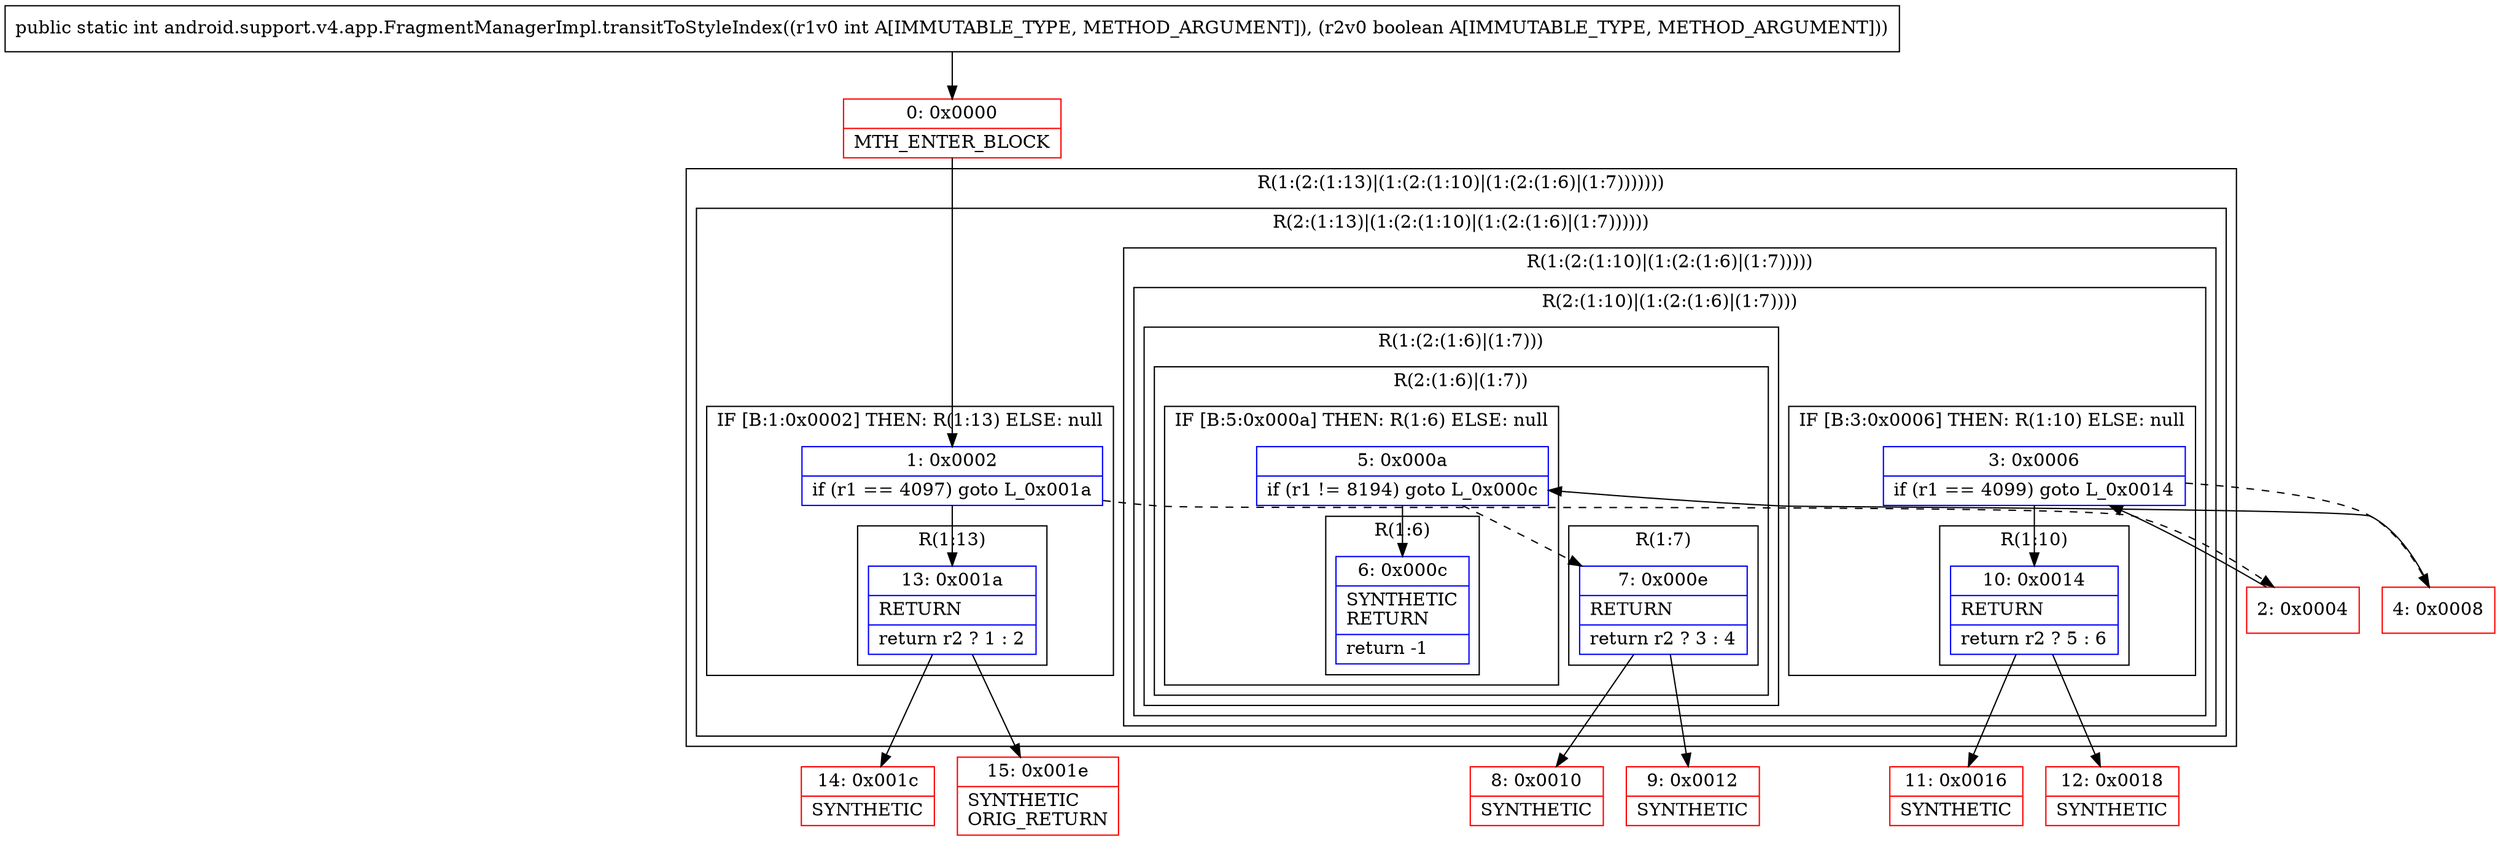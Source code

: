 digraph "CFG forandroid.support.v4.app.FragmentManagerImpl.transitToStyleIndex(IZ)I" {
subgraph cluster_Region_1569182966 {
label = "R(1:(2:(1:13)|(1:(2:(1:10)|(1:(2:(1:6)|(1:7)))))))";
node [shape=record,color=blue];
subgraph cluster_Region_1157722702 {
label = "R(2:(1:13)|(1:(2:(1:10)|(1:(2:(1:6)|(1:7))))))";
node [shape=record,color=blue];
subgraph cluster_IfRegion_1326154910 {
label = "IF [B:1:0x0002] THEN: R(1:13) ELSE: null";
node [shape=record,color=blue];
Node_1 [shape=record,label="{1\:\ 0x0002|if (r1 == 4097) goto L_0x001a\l}"];
subgraph cluster_Region_1853773449 {
label = "R(1:13)";
node [shape=record,color=blue];
Node_13 [shape=record,label="{13\:\ 0x001a|RETURN\l|return r2 ? 1 : 2\l}"];
}
}
subgraph cluster_Region_230498260 {
label = "R(1:(2:(1:10)|(1:(2:(1:6)|(1:7)))))";
node [shape=record,color=blue];
subgraph cluster_Region_1138794287 {
label = "R(2:(1:10)|(1:(2:(1:6)|(1:7))))";
node [shape=record,color=blue];
subgraph cluster_IfRegion_1356647609 {
label = "IF [B:3:0x0006] THEN: R(1:10) ELSE: null";
node [shape=record,color=blue];
Node_3 [shape=record,label="{3\:\ 0x0006|if (r1 == 4099) goto L_0x0014\l}"];
subgraph cluster_Region_1284117045 {
label = "R(1:10)";
node [shape=record,color=blue];
Node_10 [shape=record,label="{10\:\ 0x0014|RETURN\l|return r2 ? 5 : 6\l}"];
}
}
subgraph cluster_Region_699201487 {
label = "R(1:(2:(1:6)|(1:7)))";
node [shape=record,color=blue];
subgraph cluster_Region_1861360690 {
label = "R(2:(1:6)|(1:7))";
node [shape=record,color=blue];
subgraph cluster_IfRegion_1493023825 {
label = "IF [B:5:0x000a] THEN: R(1:6) ELSE: null";
node [shape=record,color=blue];
Node_5 [shape=record,label="{5\:\ 0x000a|if (r1 != 8194) goto L_0x000c\l}"];
subgraph cluster_Region_1148851905 {
label = "R(1:6)";
node [shape=record,color=blue];
Node_6 [shape=record,label="{6\:\ 0x000c|SYNTHETIC\lRETURN\l|return \-1\l}"];
}
}
subgraph cluster_Region_178688782 {
label = "R(1:7)";
node [shape=record,color=blue];
Node_7 [shape=record,label="{7\:\ 0x000e|RETURN\l|return r2 ? 3 : 4\l}"];
}
}
}
}
}
}
}
Node_0 [shape=record,color=red,label="{0\:\ 0x0000|MTH_ENTER_BLOCK\l}"];
Node_2 [shape=record,color=red,label="{2\:\ 0x0004}"];
Node_4 [shape=record,color=red,label="{4\:\ 0x0008}"];
Node_8 [shape=record,color=red,label="{8\:\ 0x0010|SYNTHETIC\l}"];
Node_9 [shape=record,color=red,label="{9\:\ 0x0012|SYNTHETIC\l}"];
Node_11 [shape=record,color=red,label="{11\:\ 0x0016|SYNTHETIC\l}"];
Node_12 [shape=record,color=red,label="{12\:\ 0x0018|SYNTHETIC\l}"];
Node_14 [shape=record,color=red,label="{14\:\ 0x001c|SYNTHETIC\l}"];
Node_15 [shape=record,color=red,label="{15\:\ 0x001e|SYNTHETIC\lORIG_RETURN\l}"];
MethodNode[shape=record,label="{public static int android.support.v4.app.FragmentManagerImpl.transitToStyleIndex((r1v0 int A[IMMUTABLE_TYPE, METHOD_ARGUMENT]), (r2v0 boolean A[IMMUTABLE_TYPE, METHOD_ARGUMENT])) }"];
MethodNode -> Node_0;
Node_1 -> Node_2[style=dashed];
Node_1 -> Node_13;
Node_13 -> Node_14;
Node_13 -> Node_15;
Node_3 -> Node_4[style=dashed];
Node_3 -> Node_10;
Node_10 -> Node_11;
Node_10 -> Node_12;
Node_5 -> Node_6;
Node_5 -> Node_7[style=dashed];
Node_7 -> Node_8;
Node_7 -> Node_9;
Node_0 -> Node_1;
Node_2 -> Node_3;
Node_4 -> Node_5;
}


